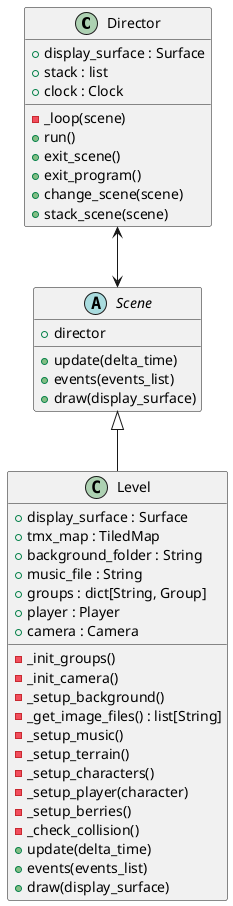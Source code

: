 @startuml Class Diagram Director-Scene-Level
class Director {
    + display_surface : Surface
    + stack : list
    + clock : Clock
    - _loop(scene)
    + run()
    + exit_scene()
    + exit_program()
    + change_scene(scene)
    + stack_scene(scene)
}

abstract class Scene {
    + director
    + update(delta_time)
    + events(events_list)
    + draw(display_surface)
}

class Level {
    + display_surface : Surface
    + tmx_map : TiledMap
    + background_folder : String
    + music_file : String
    + groups : dict[String, Group]
    + player : Player
    + camera : Camera
    - _init_groups()
    - _init_camera()
    - _setup_background()
    - _get_image_files() : list[String]
    - _setup_music()
    - _setup_terrain()
    - _setup_characters()
    - _setup_player(character)
    - _setup_berries()
    - _check_collision()
    + update(delta_time)
    + events(events_list)
    + draw(display_surface)
}

Director <--> Scene
Scene <|-- Level

@enduml